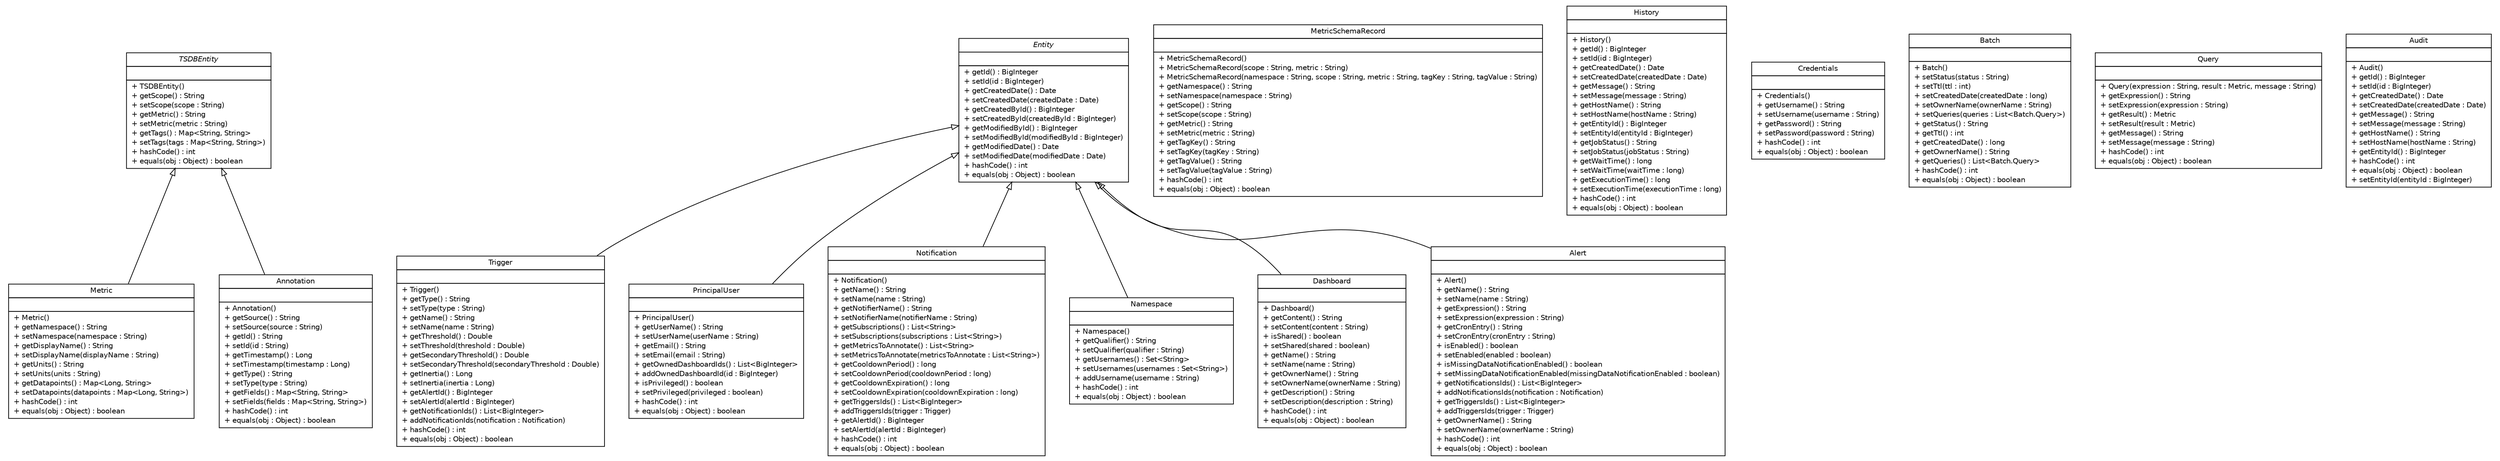 #!/usr/local/bin/dot
#
# Class diagram 
# Generated by UMLGraph version R5_6 (http://www.umlgraph.org/)
#

digraph G {
	edge [fontname="Helvetica",fontsize=10,labelfontname="Helvetica",labelfontsize=10];
	node [fontname="Helvetica",fontsize=10,shape=plaintext];
	nodesep=0.25;
	ranksep=0.5;
	// com.salesforce.dva.argus.sdk.entity.TSDBEntity
	c46 [label=<<table title="com.salesforce.dva.argus.sdk.entity.TSDBEntity" border="0" cellborder="1" cellspacing="0" cellpadding="2" port="p" href="./TSDBEntity.html">
		<tr><td><table border="0" cellspacing="0" cellpadding="1">
<tr><td align="center" balign="center"><font face="Helvetica-Oblique"> TSDBEntity </font></td></tr>
		</table></td></tr>
		<tr><td><table border="0" cellspacing="0" cellpadding="1">
<tr><td align="left" balign="left">  </td></tr>
		</table></td></tr>
		<tr><td><table border="0" cellspacing="0" cellpadding="1">
<tr><td align="left" balign="left"> + TSDBEntity() </td></tr>
<tr><td align="left" balign="left"> + getScope() : String </td></tr>
<tr><td align="left" balign="left"> + setScope(scope : String) </td></tr>
<tr><td align="left" balign="left"> + getMetric() : String </td></tr>
<tr><td align="left" balign="left"> + setMetric(metric : String) </td></tr>
<tr><td align="left" balign="left"> + getTags() : Map&lt;String, String&gt; </td></tr>
<tr><td align="left" balign="left"> + setTags(tags : Map&lt;String, String&gt;) </td></tr>
<tr><td align="left" balign="left"> + hashCode() : int </td></tr>
<tr><td align="left" balign="left"> + equals(obj : Object) : boolean </td></tr>
		</table></td></tr>
		</table>>, URL="./TSDBEntity.html", fontname="Helvetica", fontcolor="black", fontsize=10.0];
	// com.salesforce.dva.argus.sdk.entity.Trigger
	c47 [label=<<table title="com.salesforce.dva.argus.sdk.entity.Trigger" border="0" cellborder="1" cellspacing="0" cellpadding="2" port="p" href="./Trigger.html">
		<tr><td><table border="0" cellspacing="0" cellpadding="1">
<tr><td align="center" balign="center"> Trigger </td></tr>
		</table></td></tr>
		<tr><td><table border="0" cellspacing="0" cellpadding="1">
<tr><td align="left" balign="left">  </td></tr>
		</table></td></tr>
		<tr><td><table border="0" cellspacing="0" cellpadding="1">
<tr><td align="left" balign="left"> + Trigger() </td></tr>
<tr><td align="left" balign="left"> + getType() : String </td></tr>
<tr><td align="left" balign="left"> + setType(type : String) </td></tr>
<tr><td align="left" balign="left"> + getName() : String </td></tr>
<tr><td align="left" balign="left"> + setName(name : String) </td></tr>
<tr><td align="left" balign="left"> + getThreshold() : Double </td></tr>
<tr><td align="left" balign="left"> + setThreshold(threshold : Double) </td></tr>
<tr><td align="left" balign="left"> + getSecondaryThreshold() : Double </td></tr>
<tr><td align="left" balign="left"> + setSecondaryThreshold(secondaryThreshold : Double) </td></tr>
<tr><td align="left" balign="left"> + getInertia() : Long </td></tr>
<tr><td align="left" balign="left"> + setInertia(inertia : Long) </td></tr>
<tr><td align="left" balign="left"> + getAlertId() : BigInteger </td></tr>
<tr><td align="left" balign="left"> + setAlertId(alertId : BigInteger) </td></tr>
<tr><td align="left" balign="left"> + getNotificationIds() : List&lt;BigInteger&gt; </td></tr>
<tr><td align="left" balign="left"> + addNotificationIds(notification : Notification) </td></tr>
<tr><td align="left" balign="left"> + hashCode() : int </td></tr>
<tr><td align="left" balign="left"> + equals(obj : Object) : boolean </td></tr>
		</table></td></tr>
		</table>>, URL="./Trigger.html", fontname="Helvetica", fontcolor="black", fontsize=10.0];
	// com.salesforce.dva.argus.sdk.entity.PrincipalUser
	c48 [label=<<table title="com.salesforce.dva.argus.sdk.entity.PrincipalUser" border="0" cellborder="1" cellspacing="0" cellpadding="2" port="p" href="./PrincipalUser.html">
		<tr><td><table border="0" cellspacing="0" cellpadding="1">
<tr><td align="center" balign="center"> PrincipalUser </td></tr>
		</table></td></tr>
		<tr><td><table border="0" cellspacing="0" cellpadding="1">
<tr><td align="left" balign="left">  </td></tr>
		</table></td></tr>
		<tr><td><table border="0" cellspacing="0" cellpadding="1">
<tr><td align="left" balign="left"> + PrincipalUser() </td></tr>
<tr><td align="left" balign="left"> + getUserName() : String </td></tr>
<tr><td align="left" balign="left"> + setUserName(userName : String) </td></tr>
<tr><td align="left" balign="left"> + getEmail() : String </td></tr>
<tr><td align="left" balign="left"> + setEmail(email : String) </td></tr>
<tr><td align="left" balign="left"> + getOwnedDashboardIds() : List&lt;BigInteger&gt; </td></tr>
<tr><td align="left" balign="left"> + addOwnedDashboardId(id : BigInteger) </td></tr>
<tr><td align="left" balign="left"> + isPrivileged() : boolean </td></tr>
<tr><td align="left" balign="left"> + setPrivileged(privileged : boolean) </td></tr>
<tr><td align="left" balign="left"> + hashCode() : int </td></tr>
<tr><td align="left" balign="left"> + equals(obj : Object) : boolean </td></tr>
		</table></td></tr>
		</table>>, URL="./PrincipalUser.html", fontname="Helvetica", fontcolor="black", fontsize=10.0];
	// com.salesforce.dva.argus.sdk.entity.Notification
	c49 [label=<<table title="com.salesforce.dva.argus.sdk.entity.Notification" border="0" cellborder="1" cellspacing="0" cellpadding="2" port="p" href="./Notification.html">
		<tr><td><table border="0" cellspacing="0" cellpadding="1">
<tr><td align="center" balign="center"> Notification </td></tr>
		</table></td></tr>
		<tr><td><table border="0" cellspacing="0" cellpadding="1">
<tr><td align="left" balign="left">  </td></tr>
		</table></td></tr>
		<tr><td><table border="0" cellspacing="0" cellpadding="1">
<tr><td align="left" balign="left"> + Notification() </td></tr>
<tr><td align="left" balign="left"> + getName() : String </td></tr>
<tr><td align="left" balign="left"> + setName(name : String) </td></tr>
<tr><td align="left" balign="left"> + getNotifierName() : String </td></tr>
<tr><td align="left" balign="left"> + setNotifierName(notifierName : String) </td></tr>
<tr><td align="left" balign="left"> + getSubscriptions() : List&lt;String&gt; </td></tr>
<tr><td align="left" balign="left"> + setSubscriptions(subscriptions : List&lt;String&gt;) </td></tr>
<tr><td align="left" balign="left"> + getMetricsToAnnotate() : List&lt;String&gt; </td></tr>
<tr><td align="left" balign="left"> + setMetricsToAnnotate(metricsToAnnotate : List&lt;String&gt;) </td></tr>
<tr><td align="left" balign="left"> + getCooldownPeriod() : long </td></tr>
<tr><td align="left" balign="left"> + setCooldownPeriod(cooldownPeriod : long) </td></tr>
<tr><td align="left" balign="left"> + getCooldownExpiration() : long </td></tr>
<tr><td align="left" balign="left"> + setCooldownExpiration(cooldownExpiration : long) </td></tr>
<tr><td align="left" balign="left"> + getTriggersIds() : List&lt;BigInteger&gt; </td></tr>
<tr><td align="left" balign="left"> + addTriggersIds(trigger : Trigger) </td></tr>
<tr><td align="left" balign="left"> + getAlertId() : BigInteger </td></tr>
<tr><td align="left" balign="left"> + setAlertId(alertId : BigInteger) </td></tr>
<tr><td align="left" balign="left"> + hashCode() : int </td></tr>
<tr><td align="left" balign="left"> + equals(obj : Object) : boolean </td></tr>
		</table></td></tr>
		</table>>, URL="./Notification.html", fontname="Helvetica", fontcolor="black", fontsize=10.0];
	// com.salesforce.dva.argus.sdk.entity.Namespace
	c50 [label=<<table title="com.salesforce.dva.argus.sdk.entity.Namespace" border="0" cellborder="1" cellspacing="0" cellpadding="2" port="p" href="./Namespace.html">
		<tr><td><table border="0" cellspacing="0" cellpadding="1">
<tr><td align="center" balign="center"> Namespace </td></tr>
		</table></td></tr>
		<tr><td><table border="0" cellspacing="0" cellpadding="1">
<tr><td align="left" balign="left">  </td></tr>
		</table></td></tr>
		<tr><td><table border="0" cellspacing="0" cellpadding="1">
<tr><td align="left" balign="left"> + Namespace() </td></tr>
<tr><td align="left" balign="left"> + getQualifier() : String </td></tr>
<tr><td align="left" balign="left"> + setQualifier(qualifier : String) </td></tr>
<tr><td align="left" balign="left"> + getUsernames() : Set&lt;String&gt; </td></tr>
<tr><td align="left" balign="left"> + setUsernames(usernames : Set&lt;String&gt;) </td></tr>
<tr><td align="left" balign="left"> + addUsername(username : String) </td></tr>
<tr><td align="left" balign="left"> + hashCode() : int </td></tr>
<tr><td align="left" balign="left"> + equals(obj : Object) : boolean </td></tr>
		</table></td></tr>
		</table>>, URL="./Namespace.html", fontname="Helvetica", fontcolor="black", fontsize=10.0];
	// com.salesforce.dva.argus.sdk.entity.MetricSchemaRecord
	c51 [label=<<table title="com.salesforce.dva.argus.sdk.entity.MetricSchemaRecord" border="0" cellborder="1" cellspacing="0" cellpadding="2" port="p" href="./MetricSchemaRecord.html">
		<tr><td><table border="0" cellspacing="0" cellpadding="1">
<tr><td align="center" balign="center"> MetricSchemaRecord </td></tr>
		</table></td></tr>
		<tr><td><table border="0" cellspacing="0" cellpadding="1">
<tr><td align="left" balign="left">  </td></tr>
		</table></td></tr>
		<tr><td><table border="0" cellspacing="0" cellpadding="1">
<tr><td align="left" balign="left"> + MetricSchemaRecord() </td></tr>
<tr><td align="left" balign="left"> + MetricSchemaRecord(scope : String, metric : String) </td></tr>
<tr><td align="left" balign="left"> + MetricSchemaRecord(namespace : String, scope : String, metric : String, tagKey : String, tagValue : String) </td></tr>
<tr><td align="left" balign="left"> + getNamespace() : String </td></tr>
<tr><td align="left" balign="left"> + setNamespace(namespace : String) </td></tr>
<tr><td align="left" balign="left"> + getScope() : String </td></tr>
<tr><td align="left" balign="left"> + setScope(scope : String) </td></tr>
<tr><td align="left" balign="left"> + getMetric() : String </td></tr>
<tr><td align="left" balign="left"> + setMetric(metric : String) </td></tr>
<tr><td align="left" balign="left"> + getTagKey() : String </td></tr>
<tr><td align="left" balign="left"> + setTagKey(tagKey : String) </td></tr>
<tr><td align="left" balign="left"> + getTagValue() : String </td></tr>
<tr><td align="left" balign="left"> + setTagValue(tagValue : String) </td></tr>
<tr><td align="left" balign="left"> + hashCode() : int </td></tr>
<tr><td align="left" balign="left"> + equals(obj : Object) : boolean </td></tr>
		</table></td></tr>
		</table>>, URL="./MetricSchemaRecord.html", fontname="Helvetica", fontcolor="black", fontsize=10.0];
	// com.salesforce.dva.argus.sdk.entity.Metric
	c52 [label=<<table title="com.salesforce.dva.argus.sdk.entity.Metric" border="0" cellborder="1" cellspacing="0" cellpadding="2" port="p" href="./Metric.html">
		<tr><td><table border="0" cellspacing="0" cellpadding="1">
<tr><td align="center" balign="center"> Metric </td></tr>
		</table></td></tr>
		<tr><td><table border="0" cellspacing="0" cellpadding="1">
<tr><td align="left" balign="left">  </td></tr>
		</table></td></tr>
		<tr><td><table border="0" cellspacing="0" cellpadding="1">
<tr><td align="left" balign="left"> + Metric() </td></tr>
<tr><td align="left" balign="left"> + getNamespace() : String </td></tr>
<tr><td align="left" balign="left"> + setNamespace(namespace : String) </td></tr>
<tr><td align="left" balign="left"> + getDisplayName() : String </td></tr>
<tr><td align="left" balign="left"> + setDisplayName(displayName : String) </td></tr>
<tr><td align="left" balign="left"> + getUnits() : String </td></tr>
<tr><td align="left" balign="left"> + setUnits(units : String) </td></tr>
<tr><td align="left" balign="left"> + getDatapoints() : Map&lt;Long, String&gt; </td></tr>
<tr><td align="left" balign="left"> + setDatapoints(datapoints : Map&lt;Long, String&gt;) </td></tr>
<tr><td align="left" balign="left"> + hashCode() : int </td></tr>
<tr><td align="left" balign="left"> + equals(obj : Object) : boolean </td></tr>
		</table></td></tr>
		</table>>, URL="./Metric.html", fontname="Helvetica", fontcolor="black", fontsize=10.0];
	// com.salesforce.dva.argus.sdk.entity.History
	c53 [label=<<table title="com.salesforce.dva.argus.sdk.entity.History" border="0" cellborder="1" cellspacing="0" cellpadding="2" port="p" href="./History.html">
		<tr><td><table border="0" cellspacing="0" cellpadding="1">
<tr><td align="center" balign="center"> History </td></tr>
		</table></td></tr>
		<tr><td><table border="0" cellspacing="0" cellpadding="1">
<tr><td align="left" balign="left">  </td></tr>
		</table></td></tr>
		<tr><td><table border="0" cellspacing="0" cellpadding="1">
<tr><td align="left" balign="left"> + History() </td></tr>
<tr><td align="left" balign="left"> + getId() : BigInteger </td></tr>
<tr><td align="left" balign="left"> + setId(id : BigInteger) </td></tr>
<tr><td align="left" balign="left"> + getCreatedDate() : Date </td></tr>
<tr><td align="left" balign="left"> + setCreatedDate(createdDate : Date) </td></tr>
<tr><td align="left" balign="left"> + getMessage() : String </td></tr>
<tr><td align="left" balign="left"> + setMessage(message : String) </td></tr>
<tr><td align="left" balign="left"> + getHostName() : String </td></tr>
<tr><td align="left" balign="left"> + setHostName(hostName : String) </td></tr>
<tr><td align="left" balign="left"> + getEntityId() : BigInteger </td></tr>
<tr><td align="left" balign="left"> + setEntityId(entityId : BigInteger) </td></tr>
<tr><td align="left" balign="left"> + getJobStatus() : String </td></tr>
<tr><td align="left" balign="left"> + setJobStatus(jobStatus : String) </td></tr>
<tr><td align="left" balign="left"> + getWaitTime() : long </td></tr>
<tr><td align="left" balign="left"> + setWaitTime(waitTime : long) </td></tr>
<tr><td align="left" balign="left"> + getExecutionTime() : long </td></tr>
<tr><td align="left" balign="left"> + setExecutionTime(executionTime : long) </td></tr>
<tr><td align="left" balign="left"> + hashCode() : int </td></tr>
<tr><td align="left" balign="left"> + equals(obj : Object) : boolean </td></tr>
		</table></td></tr>
		</table>>, URL="./History.html", fontname="Helvetica", fontcolor="black", fontsize=10.0];
	// com.salesforce.dva.argus.sdk.entity.Dashboard
	c54 [label=<<table title="com.salesforce.dva.argus.sdk.entity.Dashboard" border="0" cellborder="1" cellspacing="0" cellpadding="2" port="p" href="./Dashboard.html">
		<tr><td><table border="0" cellspacing="0" cellpadding="1">
<tr><td align="center" balign="center"> Dashboard </td></tr>
		</table></td></tr>
		<tr><td><table border="0" cellspacing="0" cellpadding="1">
<tr><td align="left" balign="left">  </td></tr>
		</table></td></tr>
		<tr><td><table border="0" cellspacing="0" cellpadding="1">
<tr><td align="left" balign="left"> + Dashboard() </td></tr>
<tr><td align="left" balign="left"> + getContent() : String </td></tr>
<tr><td align="left" balign="left"> + setContent(content : String) </td></tr>
<tr><td align="left" balign="left"> + isShared() : boolean </td></tr>
<tr><td align="left" balign="left"> + setShared(shared : boolean) </td></tr>
<tr><td align="left" balign="left"> + getName() : String </td></tr>
<tr><td align="left" balign="left"> + setName(name : String) </td></tr>
<tr><td align="left" balign="left"> + getOwnerName() : String </td></tr>
<tr><td align="left" balign="left"> + setOwnerName(ownerName : String) </td></tr>
<tr><td align="left" balign="left"> + getDescription() : String </td></tr>
<tr><td align="left" balign="left"> + setDescription(description : String) </td></tr>
<tr><td align="left" balign="left"> + hashCode() : int </td></tr>
<tr><td align="left" balign="left"> + equals(obj : Object) : boolean </td></tr>
		</table></td></tr>
		</table>>, URL="./Dashboard.html", fontname="Helvetica", fontcolor="black", fontsize=10.0];
	// com.salesforce.dva.argus.sdk.entity.Credentials
	c55 [label=<<table title="com.salesforce.dva.argus.sdk.entity.Credentials" border="0" cellborder="1" cellspacing="0" cellpadding="2" port="p" href="./Credentials.html">
		<tr><td><table border="0" cellspacing="0" cellpadding="1">
<tr><td align="center" balign="center"> Credentials </td></tr>
		</table></td></tr>
		<tr><td><table border="0" cellspacing="0" cellpadding="1">
<tr><td align="left" balign="left">  </td></tr>
		</table></td></tr>
		<tr><td><table border="0" cellspacing="0" cellpadding="1">
<tr><td align="left" balign="left"> + Credentials() </td></tr>
<tr><td align="left" balign="left"> + getUsername() : String </td></tr>
<tr><td align="left" balign="left"> + setUsername(username : String) </td></tr>
<tr><td align="left" balign="left"> + getPassword() : String </td></tr>
<tr><td align="left" balign="left"> + setPassword(password : String) </td></tr>
<tr><td align="left" balign="left"> + hashCode() : int </td></tr>
<tr><td align="left" balign="left"> + equals(obj : Object) : boolean </td></tr>
		</table></td></tr>
		</table>>, URL="./Credentials.html", fontname="Helvetica", fontcolor="black", fontsize=10.0];
	// com.salesforce.dva.argus.sdk.entity.Batch
	c56 [label=<<table title="com.salesforce.dva.argus.sdk.entity.Batch" border="0" cellborder="1" cellspacing="0" cellpadding="2" port="p" href="./Batch.html">
		<tr><td><table border="0" cellspacing="0" cellpadding="1">
<tr><td align="center" balign="center"> Batch </td></tr>
		</table></td></tr>
		<tr><td><table border="0" cellspacing="0" cellpadding="1">
<tr><td align="left" balign="left">  </td></tr>
		</table></td></tr>
		<tr><td><table border="0" cellspacing="0" cellpadding="1">
<tr><td align="left" balign="left"> + Batch() </td></tr>
<tr><td align="left" balign="left"> + setStatus(status : String) </td></tr>
<tr><td align="left" balign="left"> + setTtl(ttl : int) </td></tr>
<tr><td align="left" balign="left"> + setCreatedDate(createdDate : long) </td></tr>
<tr><td align="left" balign="left"> + setOwnerName(ownerName : String) </td></tr>
<tr><td align="left" balign="left"> + setQueries(queries : List&lt;Batch.Query&gt;) </td></tr>
<tr><td align="left" balign="left"> + getStatus() : String </td></tr>
<tr><td align="left" balign="left"> + getTtl() : int </td></tr>
<tr><td align="left" balign="left"> + getCreatedDate() : long </td></tr>
<tr><td align="left" balign="left"> + getOwnerName() : String </td></tr>
<tr><td align="left" balign="left"> + getQueries() : List&lt;Batch.Query&gt; </td></tr>
<tr><td align="left" balign="left"> + hashCode() : int </td></tr>
<tr><td align="left" balign="left"> + equals(obj : Object) : boolean </td></tr>
		</table></td></tr>
		</table>>, URL="./Batch.html", fontname="Helvetica", fontcolor="black", fontsize=10.0];
	// com.salesforce.dva.argus.sdk.entity.Batch.Query
	c57 [label=<<table title="com.salesforce.dva.argus.sdk.entity.Batch.Query" border="0" cellborder="1" cellspacing="0" cellpadding="2" port="p" href="./Batch.Query.html">
		<tr><td><table border="0" cellspacing="0" cellpadding="1">
<tr><td align="center" balign="center"> Query </td></tr>
		</table></td></tr>
		<tr><td><table border="0" cellspacing="0" cellpadding="1">
<tr><td align="left" balign="left">  </td></tr>
		</table></td></tr>
		<tr><td><table border="0" cellspacing="0" cellpadding="1">
<tr><td align="left" balign="left"> + Query(expression : String, result : Metric, message : String) </td></tr>
<tr><td align="left" balign="left"> + getExpression() : String </td></tr>
<tr><td align="left" balign="left"> + setExpression(expression : String) </td></tr>
<tr><td align="left" balign="left"> + getResult() : Metric </td></tr>
<tr><td align="left" balign="left"> + setResult(result : Metric) </td></tr>
<tr><td align="left" balign="left"> + getMessage() : String </td></tr>
<tr><td align="left" balign="left"> + setMessage(message : String) </td></tr>
<tr><td align="left" balign="left"> + hashCode() : int </td></tr>
<tr><td align="left" balign="left"> + equals(obj : Object) : boolean </td></tr>
		</table></td></tr>
		</table>>, URL="./Batch.Query.html", fontname="Helvetica", fontcolor="black", fontsize=10.0];
	// com.salesforce.dva.argus.sdk.entity.Audit
	c58 [label=<<table title="com.salesforce.dva.argus.sdk.entity.Audit" border="0" cellborder="1" cellspacing="0" cellpadding="2" port="p" href="./Audit.html">
		<tr><td><table border="0" cellspacing="0" cellpadding="1">
<tr><td align="center" balign="center"> Audit </td></tr>
		</table></td></tr>
		<tr><td><table border="0" cellspacing="0" cellpadding="1">
<tr><td align="left" balign="left">  </td></tr>
		</table></td></tr>
		<tr><td><table border="0" cellspacing="0" cellpadding="1">
<tr><td align="left" balign="left"> + Audit() </td></tr>
<tr><td align="left" balign="left"> + getId() : BigInteger </td></tr>
<tr><td align="left" balign="left"> + setId(id : BigInteger) </td></tr>
<tr><td align="left" balign="left"> + getCreatedDate() : Date </td></tr>
<tr><td align="left" balign="left"> + setCreatedDate(createdDate : Date) </td></tr>
<tr><td align="left" balign="left"> + getMessage() : String </td></tr>
<tr><td align="left" balign="left"> + setMessage(message : String) </td></tr>
<tr><td align="left" balign="left"> + getHostName() : String </td></tr>
<tr><td align="left" balign="left"> + setHostName(hostName : String) </td></tr>
<tr><td align="left" balign="left"> + getEntityId() : BigInteger </td></tr>
<tr><td align="left" balign="left"> + hashCode() : int </td></tr>
<tr><td align="left" balign="left"> + equals(obj : Object) : boolean </td></tr>
<tr><td align="left" balign="left"> + setEntityId(entityId : BigInteger) </td></tr>
		</table></td></tr>
		</table>>, URL="./Audit.html", fontname="Helvetica", fontcolor="black", fontsize=10.0];
	// com.salesforce.dva.argus.sdk.entity.Annotation
	c59 [label=<<table title="com.salesforce.dva.argus.sdk.entity.Annotation" border="0" cellborder="1" cellspacing="0" cellpadding="2" port="p" href="./Annotation.html">
		<tr><td><table border="0" cellspacing="0" cellpadding="1">
<tr><td align="center" balign="center"> Annotation </td></tr>
		</table></td></tr>
		<tr><td><table border="0" cellspacing="0" cellpadding="1">
<tr><td align="left" balign="left">  </td></tr>
		</table></td></tr>
		<tr><td><table border="0" cellspacing="0" cellpadding="1">
<tr><td align="left" balign="left"> + Annotation() </td></tr>
<tr><td align="left" balign="left"> + getSource() : String </td></tr>
<tr><td align="left" balign="left"> + setSource(source : String) </td></tr>
<tr><td align="left" balign="left"> + getId() : String </td></tr>
<tr><td align="left" balign="left"> + setId(id : String) </td></tr>
<tr><td align="left" balign="left"> + getTimestamp() : Long </td></tr>
<tr><td align="left" balign="left"> + setTimestamp(timestamp : Long) </td></tr>
<tr><td align="left" balign="left"> + getType() : String </td></tr>
<tr><td align="left" balign="left"> + setType(type : String) </td></tr>
<tr><td align="left" balign="left"> + getFields() : Map&lt;String, String&gt; </td></tr>
<tr><td align="left" balign="left"> + setFields(fields : Map&lt;String, String&gt;) </td></tr>
<tr><td align="left" balign="left"> + hashCode() : int </td></tr>
<tr><td align="left" balign="left"> + equals(obj : Object) : boolean </td></tr>
		</table></td></tr>
		</table>>, URL="./Annotation.html", fontname="Helvetica", fontcolor="black", fontsize=10.0];
	// com.salesforce.dva.argus.sdk.entity.Alert
	c60 [label=<<table title="com.salesforce.dva.argus.sdk.entity.Alert" border="0" cellborder="1" cellspacing="0" cellpadding="2" port="p" href="./Alert.html">
		<tr><td><table border="0" cellspacing="0" cellpadding="1">
<tr><td align="center" balign="center"> Alert </td></tr>
		</table></td></tr>
		<tr><td><table border="0" cellspacing="0" cellpadding="1">
<tr><td align="left" balign="left">  </td></tr>
		</table></td></tr>
		<tr><td><table border="0" cellspacing="0" cellpadding="1">
<tr><td align="left" balign="left"> + Alert() </td></tr>
<tr><td align="left" balign="left"> + getName() : String </td></tr>
<tr><td align="left" balign="left"> + setName(name : String) </td></tr>
<tr><td align="left" balign="left"> + getExpression() : String </td></tr>
<tr><td align="left" balign="left"> + setExpression(expression : String) </td></tr>
<tr><td align="left" balign="left"> + getCronEntry() : String </td></tr>
<tr><td align="left" balign="left"> + setCronEntry(cronEntry : String) </td></tr>
<tr><td align="left" balign="left"> + isEnabled() : boolean </td></tr>
<tr><td align="left" balign="left"> + setEnabled(enabled : boolean) </td></tr>
<tr><td align="left" balign="left"> + isMissingDataNotificationEnabled() : boolean </td></tr>
<tr><td align="left" balign="left"> + setMissingDataNotificationEnabled(missingDataNotificationEnabled : boolean) </td></tr>
<tr><td align="left" balign="left"> + getNotificationsIds() : List&lt;BigInteger&gt; </td></tr>
<tr><td align="left" balign="left"> + addNotificationsIds(notification : Notification) </td></tr>
<tr><td align="left" balign="left"> + getTriggersIds() : List&lt;BigInteger&gt; </td></tr>
<tr><td align="left" balign="left"> + addTriggersIds(trigger : Trigger) </td></tr>
<tr><td align="left" balign="left"> + getOwnerName() : String </td></tr>
<tr><td align="left" balign="left"> + setOwnerName(ownerName : String) </td></tr>
<tr><td align="left" balign="left"> + hashCode() : int </td></tr>
<tr><td align="left" balign="left"> + equals(obj : Object) : boolean </td></tr>
		</table></td></tr>
		</table>>, URL="./Alert.html", fontname="Helvetica", fontcolor="black", fontsize=10.0];
	//com.salesforce.dva.argus.sdk.entity.Trigger extends com.salesforce.dva.argus.sdk.entity.Entity
	c61:p -> c47:p [dir=back,arrowtail=empty];
	//com.salesforce.dva.argus.sdk.entity.PrincipalUser extends com.salesforce.dva.argus.sdk.entity.Entity
	c61:p -> c48:p [dir=back,arrowtail=empty];
	//com.salesforce.dva.argus.sdk.entity.Notification extends com.salesforce.dva.argus.sdk.entity.Entity
	c61:p -> c49:p [dir=back,arrowtail=empty];
	//com.salesforce.dva.argus.sdk.entity.Namespace extends com.salesforce.dva.argus.sdk.entity.Entity
	c61:p -> c50:p [dir=back,arrowtail=empty];
	//com.salesforce.dva.argus.sdk.entity.Metric extends com.salesforce.dva.argus.sdk.entity.TSDBEntity
	c46:p -> c52:p [dir=back,arrowtail=empty];
	//com.salesforce.dva.argus.sdk.entity.Dashboard extends com.salesforce.dva.argus.sdk.entity.Entity
	c61:p -> c54:p [dir=back,arrowtail=empty];
	//com.salesforce.dva.argus.sdk.entity.Annotation extends com.salesforce.dva.argus.sdk.entity.TSDBEntity
	c46:p -> c59:p [dir=back,arrowtail=empty];
	//com.salesforce.dva.argus.sdk.entity.Alert extends com.salesforce.dva.argus.sdk.entity.Entity
	c61:p -> c60:p [dir=back,arrowtail=empty];
	// com.salesforce.dva.argus.sdk.entity.Entity
	c61 [label=<<table title="com.salesforce.dva.argus.sdk.entity.Entity" border="0" cellborder="1" cellspacing="0" cellpadding="2" port="p" href="http://java.sun.com/j2se/1.4.2/docs/api/com/salesforce/dva/argus/sdk/entity/Entity.html">
		<tr><td><table border="0" cellspacing="0" cellpadding="1">
<tr><td align="center" balign="center"><font face="Helvetica-Oblique"> Entity </font></td></tr>
		</table></td></tr>
		<tr><td><table border="0" cellspacing="0" cellpadding="1">
<tr><td align="left" balign="left">  </td></tr>
		</table></td></tr>
		<tr><td><table border="0" cellspacing="0" cellpadding="1">
<tr><td align="left" balign="left"> + getId() : BigInteger </td></tr>
<tr><td align="left" balign="left"> + setId(id : BigInteger) </td></tr>
<tr><td align="left" balign="left"> + getCreatedDate() : Date </td></tr>
<tr><td align="left" balign="left"> + setCreatedDate(createdDate : Date) </td></tr>
<tr><td align="left" balign="left"> + getCreatedById() : BigInteger </td></tr>
<tr><td align="left" balign="left"> + setCreatedById(createdById : BigInteger) </td></tr>
<tr><td align="left" balign="left"> + getModifiedById() : BigInteger </td></tr>
<tr><td align="left" balign="left"> + setModifiedById(modifiedById : BigInteger) </td></tr>
<tr><td align="left" balign="left"> + getModifiedDate() : Date </td></tr>
<tr><td align="left" balign="left"> + setModifiedDate(modifiedDate : Date) </td></tr>
<tr><td align="left" balign="left"> + hashCode() : int </td></tr>
<tr><td align="left" balign="left"> + equals(obj : Object) : boolean </td></tr>
		</table></td></tr>
		</table>>, URL="http://java.sun.com/j2se/1.4.2/docs/api/com/salesforce/dva/argus/sdk/entity/Entity.html", fontname="Helvetica", fontcolor="black", fontsize=10.0];
}

